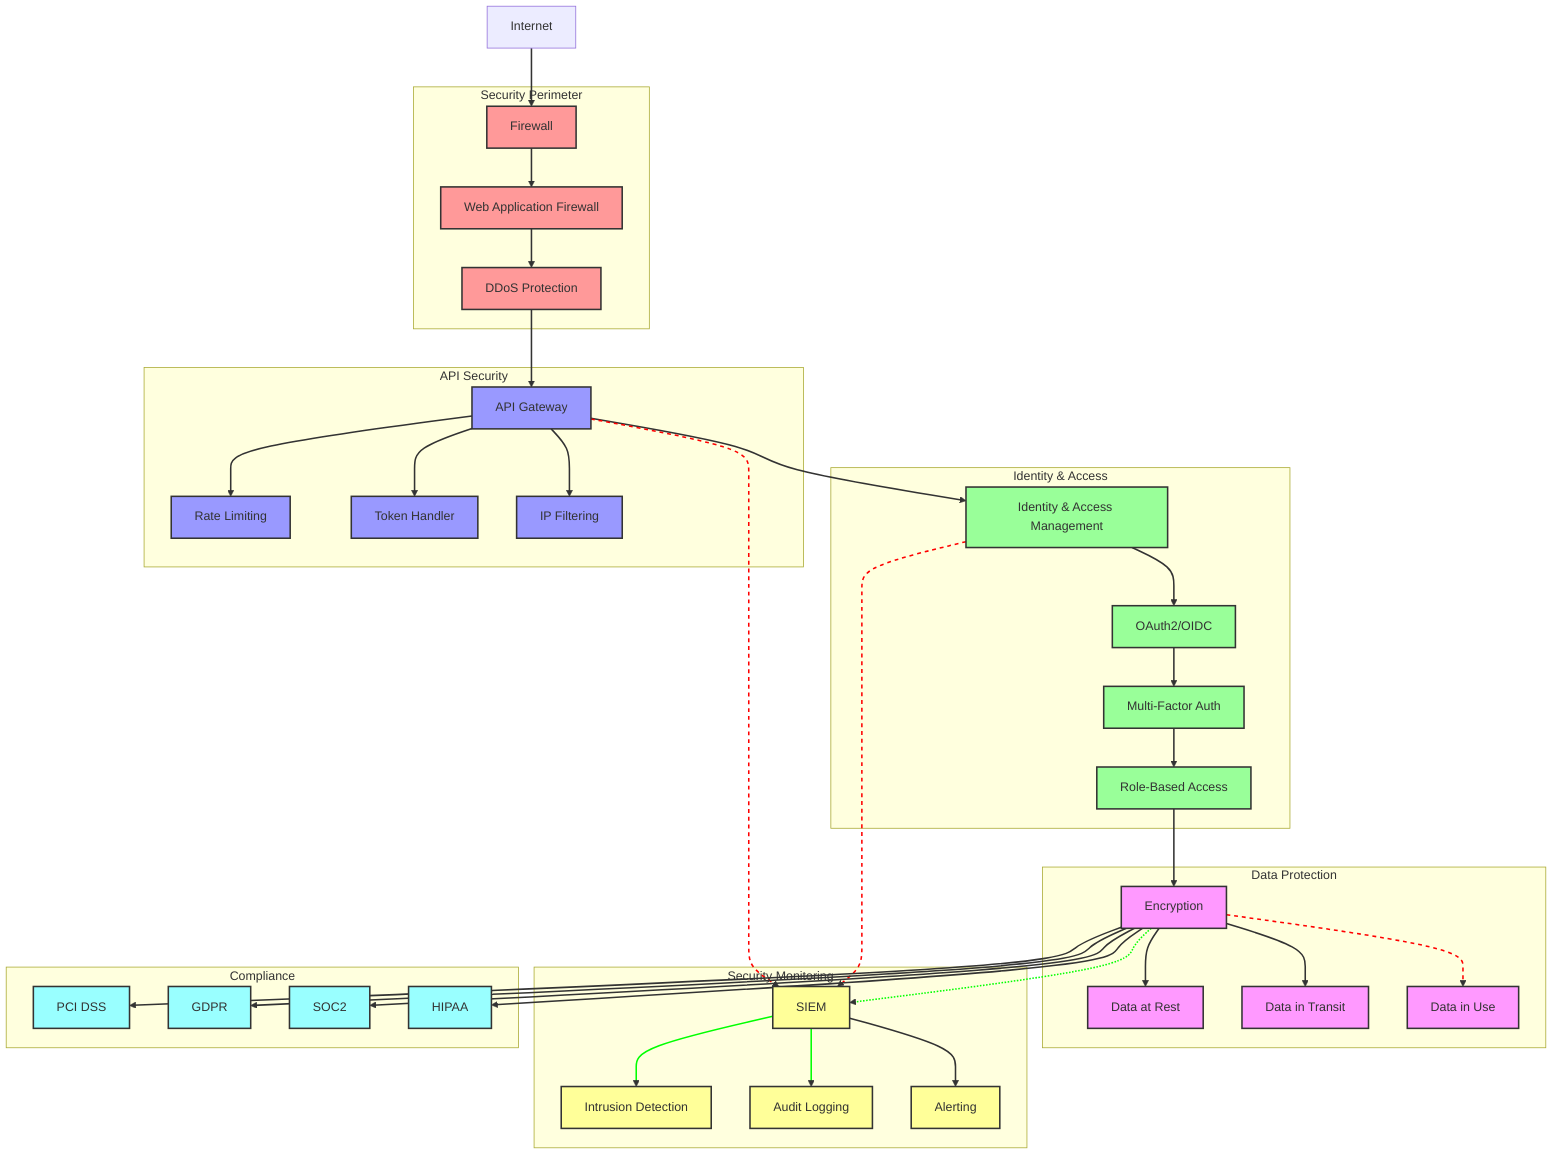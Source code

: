 graph TB
    %% External Layer
    subgraph "Security Perimeter"
        FW[Firewall]
        WAF[Web Application Firewall]
        DDoS[DDoS Protection]
    end

    %% Identity Layer
    subgraph "Identity & Access"
        IAM[Identity & Access Management]
        OAuth[OAuth2/OIDC]
        MFA[Multi-Factor Auth]
        RBAC[Role-Based Access]
    end

    %% API Security
    subgraph "API Security"
        AG[API Gateway]
        RT[Rate Limiting]
        TH[Token Handler]
        IP[IP Filtering]
    end

    %% Data Security
    subgraph "Data Protection"
        ENC[Encryption]
        ENC_R[Data at Rest]
        ENC_T[Data in Transit]
        ENC_U[Data in Use]
    end

    %% Monitoring
    subgraph "Security Monitoring"
        SIEM[SIEM]
        IDS[Intrusion Detection]
        AUD[Audit Logging]
        ALT[Alerting]
    end

    %% Compliance
    subgraph "Compliance"
        PCI[PCI DSS]
        GDPR[GDPR]
        SOC[SOC2]
        HIPAA[HIPAA]
    end

    %% Flow
    Internet --> FW
    FW --> WAF
    WAF --> DDoS
    DDoS --> AG

    AG --> IAM
    IAM --> OAuth
    OAuth --> MFA
    MFA --> RBAC

    AG --> RT
    AG --> TH
    AG --> IP

    RBAC --> ENC
    ENC --> ENC_R
    ENC --> ENC_T
    ENC --> ENC_U

    %% Monitoring Flow
    AG -.-> SIEM
    IAM -.-> SIEM
    ENC -.-> SIEM
    SIEM --> IDS
    SIEM --> AUD
    SIEM --> ALT

    %% Compliance Flow
    ENC --> PCI
    ENC --> GDPR
    ENC --> SOC
    ENC --> HIPAA

    %% Styling
    classDef perimeter fill:#f99,stroke:#333,stroke-width:2px
    classDef identity fill:#9f9,stroke:#333,stroke-width:2px
    classDef api fill:#99f,stroke:#333,stroke-width:2px
    classDef data fill:#f9f,stroke:#333,stroke-width:2px
    classDef monitor fill:#ff9,stroke:#333,stroke-width:2px
    classDef comply fill:#9ff,stroke:#333,stroke-width:2px

    class FW,WAF,DDoS perimeter
    class IAM,OAuth,MFA,RBAC identity
    class AG,RT,TH,IP api
    class ENC,ENC_R,ENC_T,ENC_U data
    class SIEM,IDS,AUD,ALT monitor
    class PCI,GDPR,SOC,HIPAA comply

    %% Flow Styles
    linkStyle default stroke:#333,stroke-width:2px
    linkStyle 14,15,16 stroke:#f00,stroke-width:2px,stroke-dasharray: 5, 5
    linkStyle 17,18,19 stroke:#0f0,stroke-width:2px